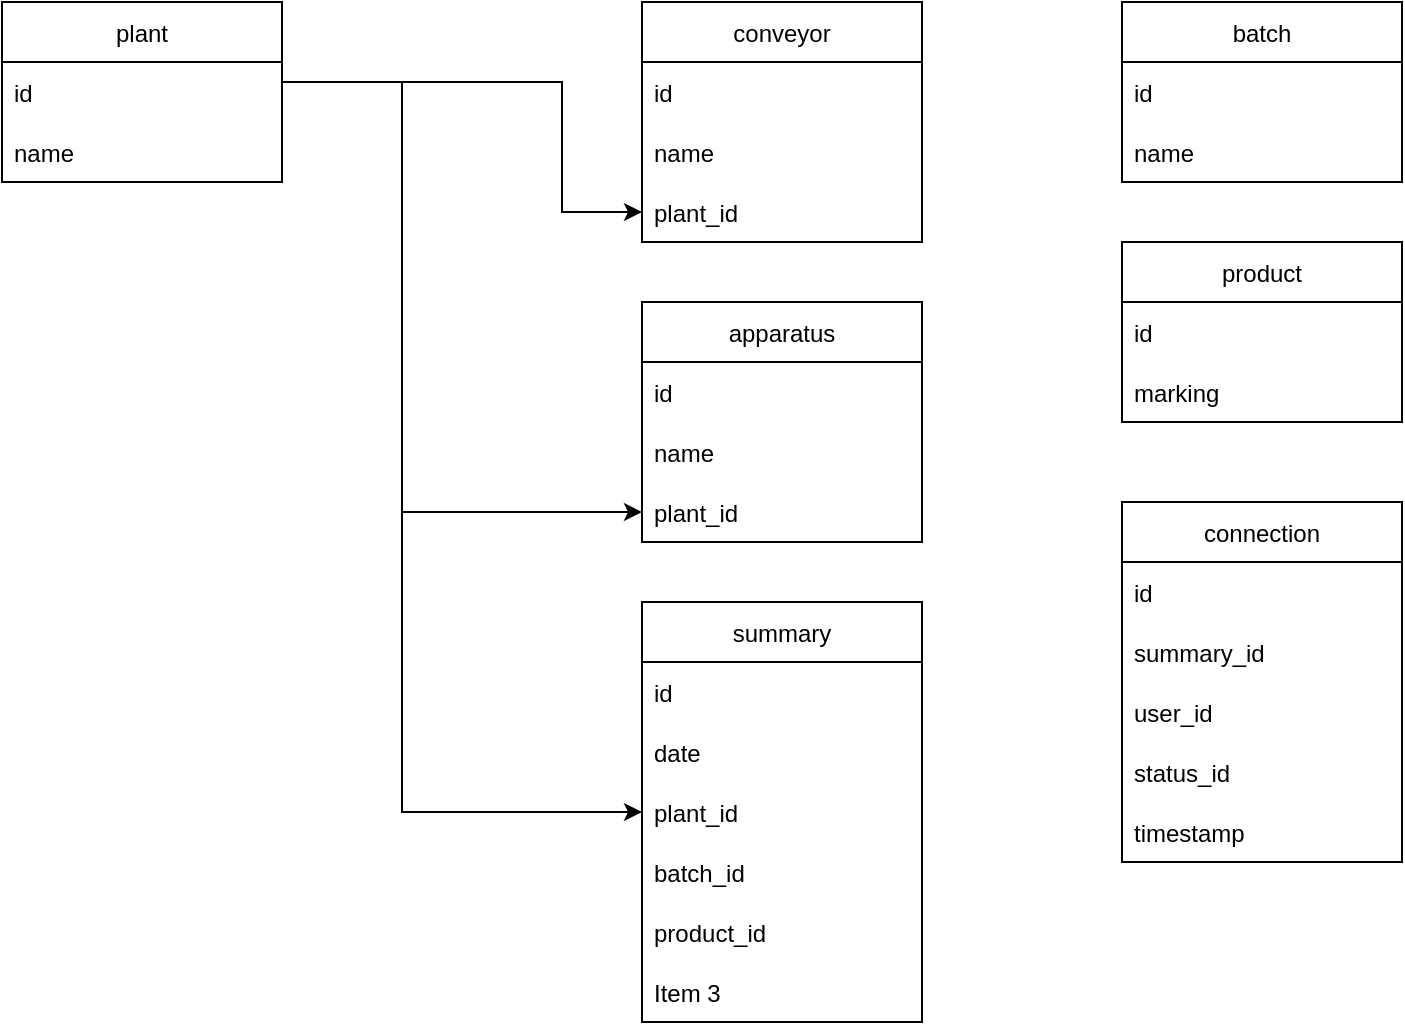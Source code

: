 <mxfile version="18.0.3" type="github">
  <diagram id="KZDdiB5b4ge5LAU7r4sU" name="Page-1">
    <mxGraphModel dx="1422" dy="762" grid="1" gridSize="10" guides="1" tooltips="1" connect="1" arrows="1" fold="1" page="1" pageScale="1" pageWidth="827" pageHeight="1169" math="0" shadow="0">
      <root>
        <mxCell id="0" />
        <mxCell id="1" parent="0" />
        <mxCell id="KqP-pL6W__b9JEFC_RT9-1" value="apparatus" style="swimlane;fontStyle=0;childLayout=stackLayout;horizontal=1;startSize=30;horizontalStack=0;resizeParent=1;resizeParentMax=0;resizeLast=0;collapsible=1;marginBottom=0;" vertex="1" parent="1">
          <mxGeometry x="360" y="190" width="140" height="120" as="geometry" />
        </mxCell>
        <mxCell id="KqP-pL6W__b9JEFC_RT9-2" value="id" style="text;strokeColor=none;fillColor=none;align=left;verticalAlign=middle;spacingLeft=4;spacingRight=4;overflow=hidden;points=[[0,0.5],[1,0.5]];portConstraint=eastwest;rotatable=0;" vertex="1" parent="KqP-pL6W__b9JEFC_RT9-1">
          <mxGeometry y="30" width="140" height="30" as="geometry" />
        </mxCell>
        <mxCell id="KqP-pL6W__b9JEFC_RT9-3" value="name" style="text;strokeColor=none;fillColor=none;align=left;verticalAlign=middle;spacingLeft=4;spacingRight=4;overflow=hidden;points=[[0,0.5],[1,0.5]];portConstraint=eastwest;rotatable=0;" vertex="1" parent="KqP-pL6W__b9JEFC_RT9-1">
          <mxGeometry y="60" width="140" height="30" as="geometry" />
        </mxCell>
        <mxCell id="KqP-pL6W__b9JEFC_RT9-4" value="plant_id" style="text;strokeColor=none;fillColor=none;align=left;verticalAlign=middle;spacingLeft=4;spacingRight=4;overflow=hidden;points=[[0,0.5],[1,0.5]];portConstraint=eastwest;rotatable=0;" vertex="1" parent="KqP-pL6W__b9JEFC_RT9-1">
          <mxGeometry y="90" width="140" height="30" as="geometry" />
        </mxCell>
        <mxCell id="KqP-pL6W__b9JEFC_RT9-5" value="plant" style="swimlane;fontStyle=0;childLayout=stackLayout;horizontal=1;startSize=30;horizontalStack=0;resizeParent=1;resizeParentMax=0;resizeLast=0;collapsible=1;marginBottom=0;" vertex="1" parent="1">
          <mxGeometry x="40" y="40" width="140" height="90" as="geometry" />
        </mxCell>
        <mxCell id="KqP-pL6W__b9JEFC_RT9-6" value="id" style="text;strokeColor=none;fillColor=none;align=left;verticalAlign=middle;spacingLeft=4;spacingRight=4;overflow=hidden;points=[[0,0.5],[1,0.5]];portConstraint=eastwest;rotatable=0;" vertex="1" parent="KqP-pL6W__b9JEFC_RT9-5">
          <mxGeometry y="30" width="140" height="30" as="geometry" />
        </mxCell>
        <mxCell id="KqP-pL6W__b9JEFC_RT9-7" value="name" style="text;strokeColor=none;fillColor=none;align=left;verticalAlign=middle;spacingLeft=4;spacingRight=4;overflow=hidden;points=[[0,0.5],[1,0.5]];portConstraint=eastwest;rotatable=0;" vertex="1" parent="KqP-pL6W__b9JEFC_RT9-5">
          <mxGeometry y="60" width="140" height="30" as="geometry" />
        </mxCell>
        <mxCell id="KqP-pL6W__b9JEFC_RT9-9" value="conveyor" style="swimlane;fontStyle=0;childLayout=stackLayout;horizontal=1;startSize=30;horizontalStack=0;resizeParent=1;resizeParentMax=0;resizeLast=0;collapsible=1;marginBottom=0;" vertex="1" parent="1">
          <mxGeometry x="360" y="40" width="140" height="120" as="geometry" />
        </mxCell>
        <mxCell id="KqP-pL6W__b9JEFC_RT9-10" value="id" style="text;strokeColor=none;fillColor=none;align=left;verticalAlign=middle;spacingLeft=4;spacingRight=4;overflow=hidden;points=[[0,0.5],[1,0.5]];portConstraint=eastwest;rotatable=0;" vertex="1" parent="KqP-pL6W__b9JEFC_RT9-9">
          <mxGeometry y="30" width="140" height="30" as="geometry" />
        </mxCell>
        <mxCell id="KqP-pL6W__b9JEFC_RT9-11" value="name" style="text;strokeColor=none;fillColor=none;align=left;verticalAlign=middle;spacingLeft=4;spacingRight=4;overflow=hidden;points=[[0,0.5],[1,0.5]];portConstraint=eastwest;rotatable=0;" vertex="1" parent="KqP-pL6W__b9JEFC_RT9-9">
          <mxGeometry y="60" width="140" height="30" as="geometry" />
        </mxCell>
        <mxCell id="KqP-pL6W__b9JEFC_RT9-12" value="plant_id" style="text;strokeColor=none;fillColor=none;align=left;verticalAlign=middle;spacingLeft=4;spacingRight=4;overflow=hidden;points=[[0,0.5],[1,0.5]];portConstraint=eastwest;rotatable=0;" vertex="1" parent="KqP-pL6W__b9JEFC_RT9-9">
          <mxGeometry y="90" width="140" height="30" as="geometry" />
        </mxCell>
        <mxCell id="KqP-pL6W__b9JEFC_RT9-13" value="" style="edgeStyle=orthogonalEdgeStyle;rounded=0;orthogonalLoop=1;jettySize=auto;html=1;exitX=1;exitY=0.3;exitDx=0;exitDy=0;exitPerimeter=0;" edge="1" parent="1" source="KqP-pL6W__b9JEFC_RT9-6" target="KqP-pL6W__b9JEFC_RT9-12">
          <mxGeometry relative="1" as="geometry">
            <Array as="points">
              <mxPoint x="180" y="80" />
              <mxPoint x="320" y="80" />
              <mxPoint x="320" y="145" />
            </Array>
          </mxGeometry>
        </mxCell>
        <mxCell id="KqP-pL6W__b9JEFC_RT9-15" value="summary" style="swimlane;fontStyle=0;childLayout=stackLayout;horizontal=1;startSize=30;horizontalStack=0;resizeParent=1;resizeParentMax=0;resizeLast=0;collapsible=1;marginBottom=0;" vertex="1" parent="1">
          <mxGeometry x="360" y="340" width="140" height="210" as="geometry" />
        </mxCell>
        <mxCell id="KqP-pL6W__b9JEFC_RT9-16" value="id" style="text;strokeColor=none;fillColor=none;align=left;verticalAlign=middle;spacingLeft=4;spacingRight=4;overflow=hidden;points=[[0,0.5],[1,0.5]];portConstraint=eastwest;rotatable=0;" vertex="1" parent="KqP-pL6W__b9JEFC_RT9-15">
          <mxGeometry y="30" width="140" height="30" as="geometry" />
        </mxCell>
        <mxCell id="KqP-pL6W__b9JEFC_RT9-17" value="date" style="text;strokeColor=none;fillColor=none;align=left;verticalAlign=middle;spacingLeft=4;spacingRight=4;overflow=hidden;points=[[0,0.5],[1,0.5]];portConstraint=eastwest;rotatable=0;" vertex="1" parent="KqP-pL6W__b9JEFC_RT9-15">
          <mxGeometry y="60" width="140" height="30" as="geometry" />
        </mxCell>
        <mxCell id="KqP-pL6W__b9JEFC_RT9-18" value="plant_id" style="text;strokeColor=none;fillColor=none;align=left;verticalAlign=middle;spacingLeft=4;spacingRight=4;overflow=hidden;points=[[0,0.5],[1,0.5]];portConstraint=eastwest;rotatable=0;" vertex="1" parent="KqP-pL6W__b9JEFC_RT9-15">
          <mxGeometry y="90" width="140" height="30" as="geometry" />
        </mxCell>
        <mxCell id="KqP-pL6W__b9JEFC_RT9-19" value="batch_id" style="text;strokeColor=none;fillColor=none;align=left;verticalAlign=middle;spacingLeft=4;spacingRight=4;overflow=hidden;points=[[0,0.5],[1,0.5]];portConstraint=eastwest;rotatable=0;" vertex="1" parent="KqP-pL6W__b9JEFC_RT9-15">
          <mxGeometry y="120" width="140" height="30" as="geometry" />
        </mxCell>
        <mxCell id="KqP-pL6W__b9JEFC_RT9-20" value="product_id" style="text;strokeColor=none;fillColor=none;align=left;verticalAlign=middle;spacingLeft=4;spacingRight=4;overflow=hidden;points=[[0,0.5],[1,0.5]];portConstraint=eastwest;rotatable=0;" vertex="1" parent="KqP-pL6W__b9JEFC_RT9-15">
          <mxGeometry y="150" width="140" height="30" as="geometry" />
        </mxCell>
        <mxCell id="KqP-pL6W__b9JEFC_RT9-21" value="Item 3" style="text;strokeColor=none;fillColor=none;align=left;verticalAlign=middle;spacingLeft=4;spacingRight=4;overflow=hidden;points=[[0,0.5],[1,0.5]];portConstraint=eastwest;rotatable=0;" vertex="1" parent="KqP-pL6W__b9JEFC_RT9-15">
          <mxGeometry y="180" width="140" height="30" as="geometry" />
        </mxCell>
        <mxCell id="KqP-pL6W__b9JEFC_RT9-23" value="" style="endArrow=classic;html=1;rounded=0;entryX=0;entryY=0.5;entryDx=0;entryDy=0;" edge="1" parent="1" target="KqP-pL6W__b9JEFC_RT9-18">
          <mxGeometry width="50" height="50" relative="1" as="geometry">
            <mxPoint x="240" y="80" as="sourcePoint" />
            <mxPoint x="440" y="370" as="targetPoint" />
            <Array as="points">
              <mxPoint x="240" y="445" />
            </Array>
          </mxGeometry>
        </mxCell>
        <mxCell id="KqP-pL6W__b9JEFC_RT9-24" value="" style="endArrow=classic;html=1;rounded=0;entryX=0;entryY=0.5;entryDx=0;entryDy=0;" edge="1" parent="1" target="KqP-pL6W__b9JEFC_RT9-4">
          <mxGeometry width="50" height="50" relative="1" as="geometry">
            <mxPoint x="240" y="295" as="sourcePoint" />
            <mxPoint x="440" y="370" as="targetPoint" />
            <Array as="points" />
          </mxGeometry>
        </mxCell>
        <mxCell id="KqP-pL6W__b9JEFC_RT9-25" value="batch" style="swimlane;fontStyle=0;childLayout=stackLayout;horizontal=1;startSize=30;horizontalStack=0;resizeParent=1;resizeParentMax=0;resizeLast=0;collapsible=1;marginBottom=0;" vertex="1" parent="1">
          <mxGeometry x="600" y="40" width="140" height="90" as="geometry" />
        </mxCell>
        <mxCell id="KqP-pL6W__b9JEFC_RT9-26" value="id" style="text;strokeColor=none;fillColor=none;align=left;verticalAlign=middle;spacingLeft=4;spacingRight=4;overflow=hidden;points=[[0,0.5],[1,0.5]];portConstraint=eastwest;rotatable=0;" vertex="1" parent="KqP-pL6W__b9JEFC_RT9-25">
          <mxGeometry y="30" width="140" height="30" as="geometry" />
        </mxCell>
        <mxCell id="KqP-pL6W__b9JEFC_RT9-27" value="name" style="text;strokeColor=none;fillColor=none;align=left;verticalAlign=middle;spacingLeft=4;spacingRight=4;overflow=hidden;points=[[0,0.5],[1,0.5]];portConstraint=eastwest;rotatable=0;" vertex="1" parent="KqP-pL6W__b9JEFC_RT9-25">
          <mxGeometry y="60" width="140" height="30" as="geometry" />
        </mxCell>
        <mxCell id="KqP-pL6W__b9JEFC_RT9-29" value="connection" style="swimlane;fontStyle=0;childLayout=stackLayout;horizontal=1;startSize=30;horizontalStack=0;resizeParent=1;resizeParentMax=0;resizeLast=0;collapsible=1;marginBottom=0;" vertex="1" parent="1">
          <mxGeometry x="600" y="290" width="140" height="180" as="geometry" />
        </mxCell>
        <mxCell id="KqP-pL6W__b9JEFC_RT9-30" value="id" style="text;strokeColor=none;fillColor=none;align=left;verticalAlign=middle;spacingLeft=4;spacingRight=4;overflow=hidden;points=[[0,0.5],[1,0.5]];portConstraint=eastwest;rotatable=0;" vertex="1" parent="KqP-pL6W__b9JEFC_RT9-29">
          <mxGeometry y="30" width="140" height="30" as="geometry" />
        </mxCell>
        <mxCell id="KqP-pL6W__b9JEFC_RT9-31" value="summary_id" style="text;strokeColor=none;fillColor=none;align=left;verticalAlign=middle;spacingLeft=4;spacingRight=4;overflow=hidden;points=[[0,0.5],[1,0.5]];portConstraint=eastwest;rotatable=0;" vertex="1" parent="KqP-pL6W__b9JEFC_RT9-29">
          <mxGeometry y="60" width="140" height="30" as="geometry" />
        </mxCell>
        <mxCell id="KqP-pL6W__b9JEFC_RT9-32" value="user_id" style="text;strokeColor=none;fillColor=none;align=left;verticalAlign=middle;spacingLeft=4;spacingRight=4;overflow=hidden;points=[[0,0.5],[1,0.5]];portConstraint=eastwest;rotatable=0;" vertex="1" parent="KqP-pL6W__b9JEFC_RT9-29">
          <mxGeometry y="90" width="140" height="30" as="geometry" />
        </mxCell>
        <mxCell id="KqP-pL6W__b9JEFC_RT9-33" value="status_id" style="text;strokeColor=none;fillColor=none;align=left;verticalAlign=middle;spacingLeft=4;spacingRight=4;overflow=hidden;points=[[0,0.5],[1,0.5]];portConstraint=eastwest;rotatable=0;" vertex="1" parent="KqP-pL6W__b9JEFC_RT9-29">
          <mxGeometry y="120" width="140" height="30" as="geometry" />
        </mxCell>
        <mxCell id="KqP-pL6W__b9JEFC_RT9-34" value="timestamp" style="text;strokeColor=none;fillColor=none;align=left;verticalAlign=middle;spacingLeft=4;spacingRight=4;overflow=hidden;points=[[0,0.5],[1,0.5]];portConstraint=eastwest;rotatable=0;" vertex="1" parent="KqP-pL6W__b9JEFC_RT9-29">
          <mxGeometry y="150" width="140" height="30" as="geometry" />
        </mxCell>
        <mxCell id="KqP-pL6W__b9JEFC_RT9-35" value="product" style="swimlane;fontStyle=0;childLayout=stackLayout;horizontal=1;startSize=30;horizontalStack=0;resizeParent=1;resizeParentMax=0;resizeLast=0;collapsible=1;marginBottom=0;" vertex="1" parent="1">
          <mxGeometry x="600" y="160" width="140" height="90" as="geometry" />
        </mxCell>
        <mxCell id="KqP-pL6W__b9JEFC_RT9-36" value="id" style="text;strokeColor=none;fillColor=none;align=left;verticalAlign=middle;spacingLeft=4;spacingRight=4;overflow=hidden;points=[[0,0.5],[1,0.5]];portConstraint=eastwest;rotatable=0;" vertex="1" parent="KqP-pL6W__b9JEFC_RT9-35">
          <mxGeometry y="30" width="140" height="30" as="geometry" />
        </mxCell>
        <mxCell id="KqP-pL6W__b9JEFC_RT9-37" value="marking" style="text;strokeColor=none;fillColor=none;align=left;verticalAlign=middle;spacingLeft=4;spacingRight=4;overflow=hidden;points=[[0,0.5],[1,0.5]];portConstraint=eastwest;rotatable=0;" vertex="1" parent="KqP-pL6W__b9JEFC_RT9-35">
          <mxGeometry y="60" width="140" height="30" as="geometry" />
        </mxCell>
      </root>
    </mxGraphModel>
  </diagram>
</mxfile>
